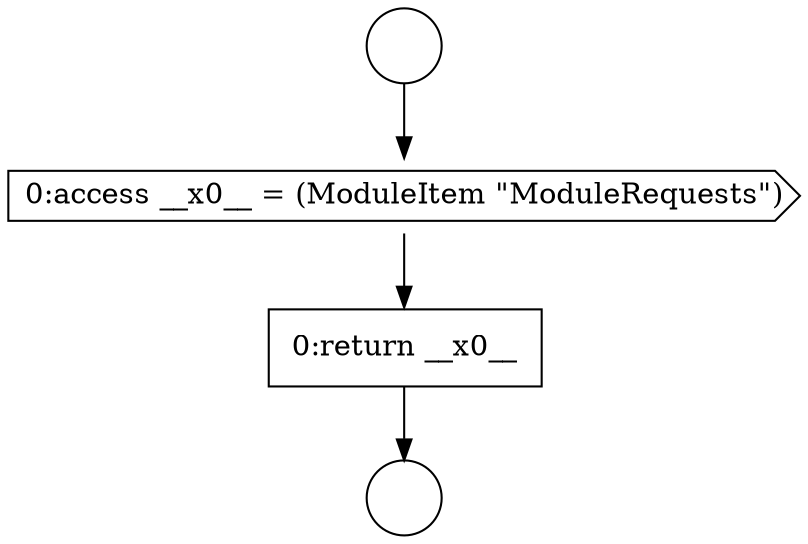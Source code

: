 digraph {
  node9237 [shape=circle label=" " color="black" fillcolor="white" style=filled]
  node9239 [shape=cds, label=<<font color="black">0:access __x0__ = (ModuleItem &quot;ModuleRequests&quot;)</font>> color="black" fillcolor="white" style=filled]
  node9240 [shape=none, margin=0, label=<<font color="black">
    <table border="0" cellborder="1" cellspacing="0" cellpadding="10">
      <tr><td align="left">0:return __x0__</td></tr>
    </table>
  </font>> color="black" fillcolor="white" style=filled]
  node9238 [shape=circle label=" " color="black" fillcolor="white" style=filled]
  node9237 -> node9239 [ color="black"]
  node9239 -> node9240 [ color="black"]
  node9240 -> node9238 [ color="black"]
}
